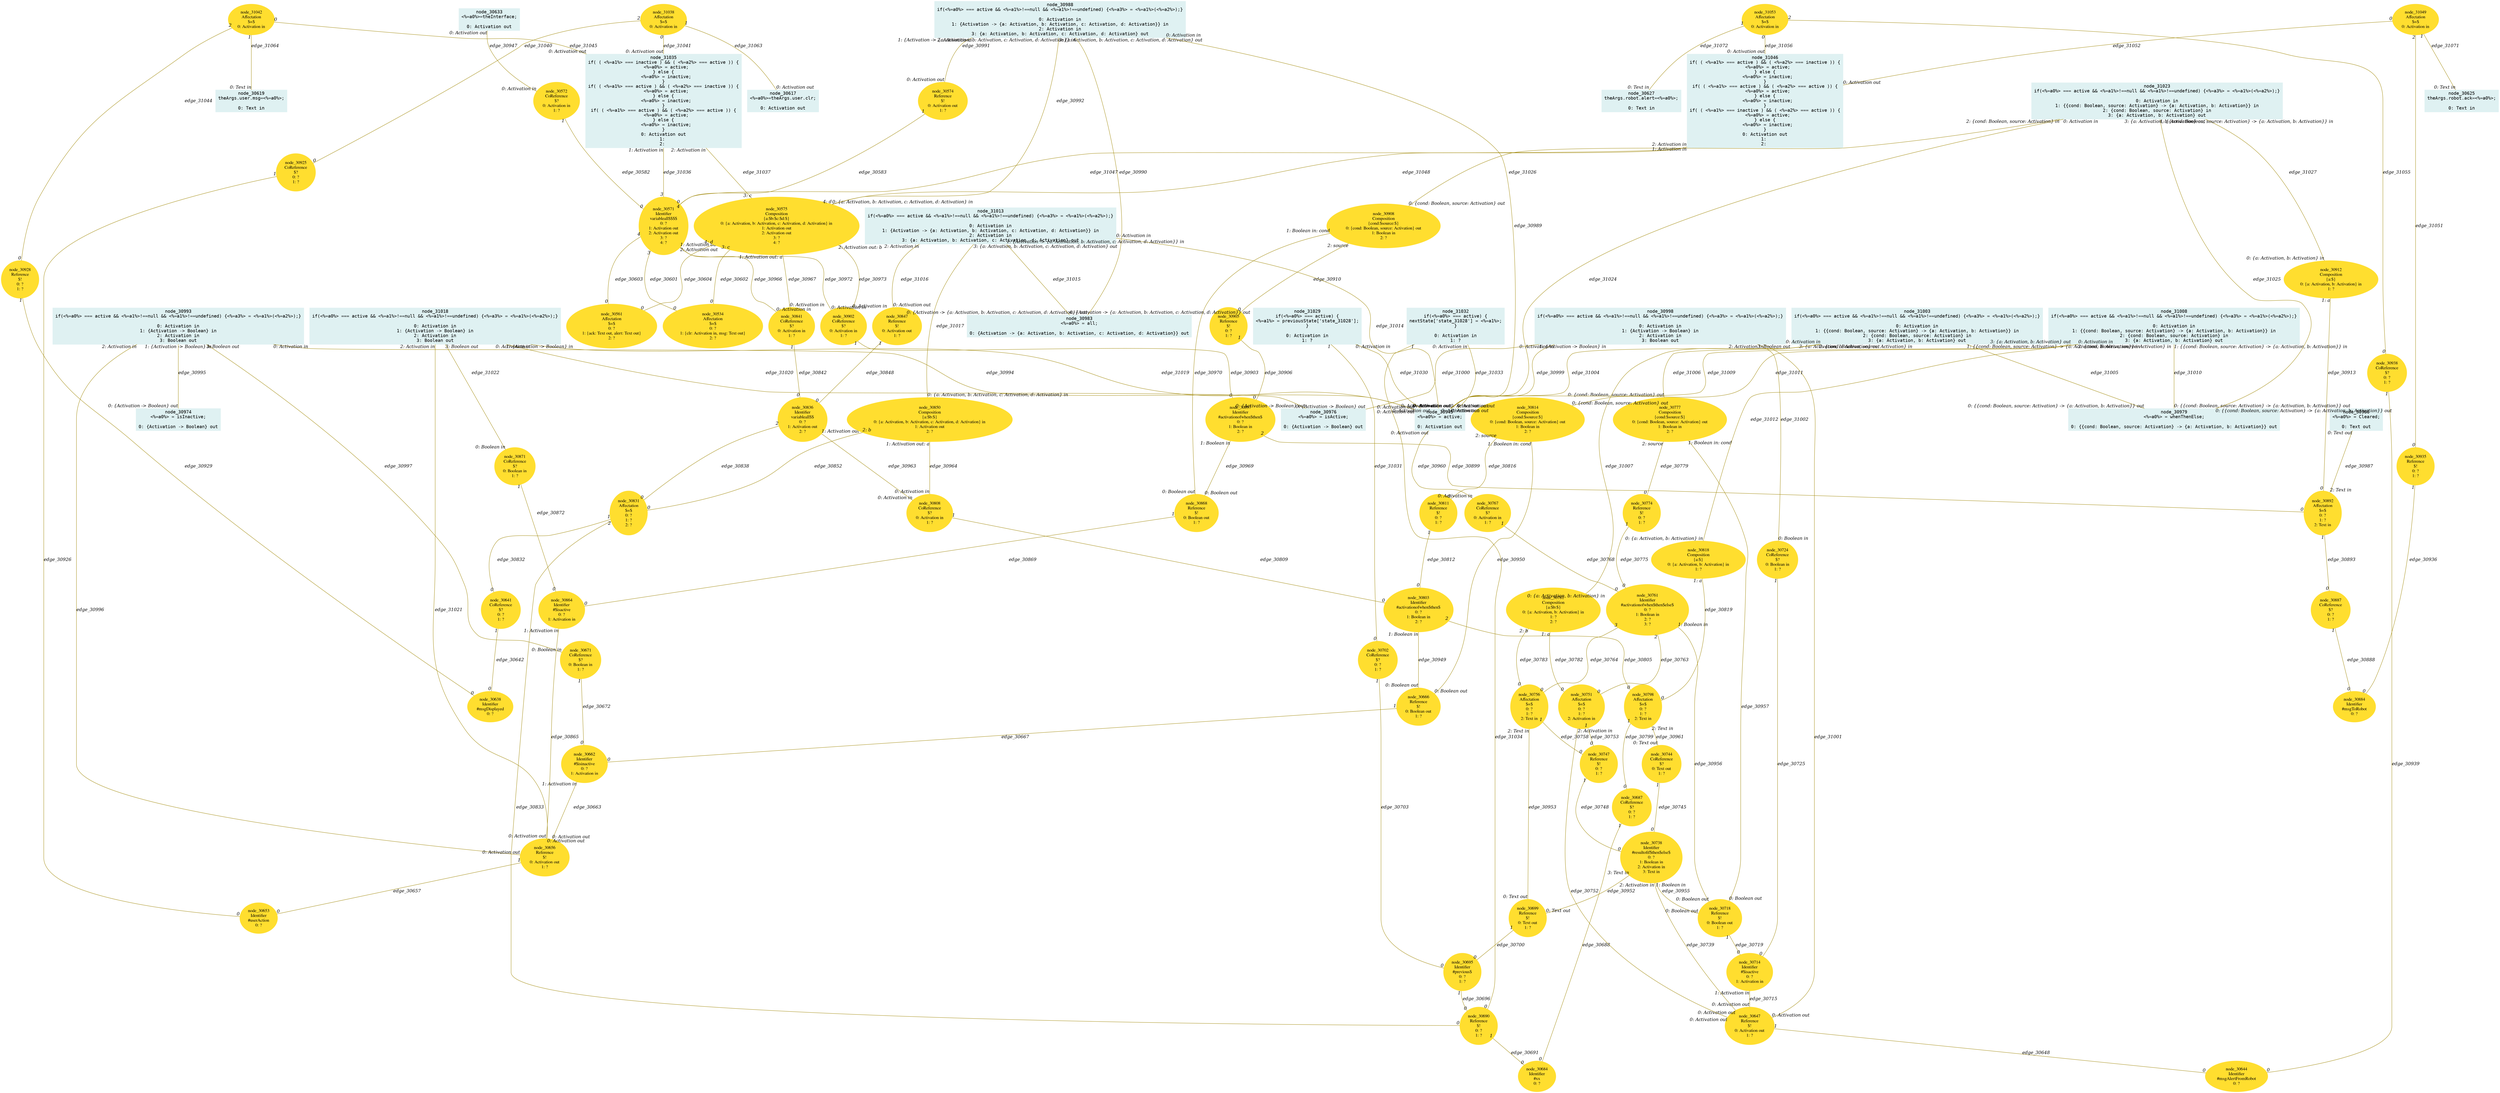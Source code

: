 digraph g{node_30534 [shape="ellipse", style="filled", color="#ffde2f", fontname="Times", label="node_30534
Affectation
$=$
0: ?
1: {clr: Activation in, msg: Text out}
2: ?" ]
node_30561 [shape="ellipse", style="filled", color="#ffde2f", fontname="Times", label="node_30561
Affectation
$=$
0: ?
1: {ack: Text out, alert: Text out}
2: ?" ]
node_30571 [shape="ellipse", style="filled", color="#ffde2f", fontname="Times", label="node_30571
Identifier
variableall$$$$
0: ?
1: Activation out
2: Activation out
3: ?
4: ?" ]
node_30572 [shape="ellipse", style="filled", color="#ffde2f", fontname="Times", label="node_30572
CoReference
$?
0: Activation in
1: ?" ]
node_30574 [shape="ellipse", style="filled", color="#ffde2f", fontname="Times", label="node_30574
Reference
$!
0: Activation out
1: ?" ]
node_30575 [shape="ellipse", style="filled", color="#ffde2f", fontname="Times", label="node_30575
Composition
{a:$b:$c:$d:$}
0: {a: Activation, b: Activation, c: Activation, d: Activation} in
1: Activation out
2: Activation out
3: ?
4: ?" ]
node_30617 [shape="box", style="filled", color="#dff1f2", fontname="Courier", label="node_30617
<%=a0%>=theArgs.user.clr;

0: Activation out" ]
node_30619 [shape="box", style="filled", color="#dff1f2", fontname="Courier", label="node_30619
theArgs.user.msg=<%=a0%>;

0: Text in" ]
node_30625 [shape="box", style="filled", color="#dff1f2", fontname="Courier", label="node_30625
theArgs.robot.ack=<%=a0%>;

0: Text in" ]
node_30627 [shape="box", style="filled", color="#dff1f2", fontname="Courier", label="node_30627
theArgs.robot.alert=<%=a0%>;

0: Text in" ]
node_30633 [shape="box", style="filled", color="#dff1f2", fontname="Courier", label="node_30633
<%=a0%>=theInterface;

0: Activation out" ]
node_30638 [shape="ellipse", style="filled", color="#ffde2f", fontname="Times", label="node_30638
Identifier
#msgDisplayed
0: ?" ]
node_30641 [shape="ellipse", style="filled", color="#ffde2f", fontname="Times", label="node_30641
CoReference
$?
0: ?
1: ?" ]
node_30644 [shape="ellipse", style="filled", color="#ffde2f", fontname="Times", label="node_30644
Identifier
#msgAlertFromRobot
0: ?" ]
node_30647 [shape="ellipse", style="filled", color="#ffde2f", fontname="Times", label="node_30647
Reference
$!
0: Activation out
1: ?" ]
node_30653 [shape="ellipse", style="filled", color="#ffde2f", fontname="Times", label="node_30653
Identifier
#userAction
0: ?" ]
node_30656 [shape="ellipse", style="filled", color="#ffde2f", fontname="Times", label="node_30656
Reference
$!
0: Activation out
1: ?" ]
node_30662 [shape="ellipse", style="filled", color="#ffde2f", fontname="Times", label="node_30662
Identifier
#$isinactive
0: ?
1: Activation in" ]
node_30666 [shape="ellipse", style="filled", color="#ffde2f", fontname="Times", label="node_30666
Reference
$!
0: Boolean out
1: ?" ]
node_30671 [shape="ellipse", style="filled", color="#ffde2f", fontname="Times", label="node_30671
CoReference
$?
0: Boolean in
1: ?" ]
node_30684 [shape="ellipse", style="filled", color="#ffde2f", fontname="Times", label="node_30684
Identifier
#xx
0: ?" ]
node_30687 [shape="ellipse", style="filled", color="#ffde2f", fontname="Times", label="node_30687
CoReference
$?
0: ?
1: ?" ]
node_30690 [shape="ellipse", style="filled", color="#ffde2f", fontname="Times", label="node_30690
Reference
$!
0: ?
1: ?" ]
node_30695 [shape="ellipse", style="filled", color="#ffde2f", fontname="Times", label="node_30695
Identifier
#previous$
0: ?
1: ?" ]
node_30699 [shape="ellipse", style="filled", color="#ffde2f", fontname="Times", label="node_30699
Reference
$!
0: Text out
1: ?" ]
node_30702 [shape="ellipse", style="filled", color="#ffde2f", fontname="Times", label="node_30702
CoReference
$?
0: ?
1: ?" ]
node_30714 [shape="ellipse", style="filled", color="#ffde2f", fontname="Times", label="node_30714
Identifier
#$isactive
0: ?
1: Activation in" ]
node_30718 [shape="ellipse", style="filled", color="#ffde2f", fontname="Times", label="node_30718
Reference
$!
0: Boolean out
1: ?" ]
node_30724 [shape="ellipse", style="filled", color="#ffde2f", fontname="Times", label="node_30724
CoReference
$?
0: Boolean in
1: ?" ]
node_30738 [shape="ellipse", style="filled", color="#ffde2f", fontname="Times", label="node_30738
Identifier
#resultofif$then$else$
0: ?
1: Boolean in
2: Activation in
3: Text in" ]
node_30744 [shape="ellipse", style="filled", color="#ffde2f", fontname="Times", label="node_30744
CoReference
$?
0: Text out
1: ?" ]
node_30747 [shape="ellipse", style="filled", color="#ffde2f", fontname="Times", label="node_30747
Reference
$!
0: ?
1: ?" ]
node_30751 [shape="ellipse", style="filled", color="#ffde2f", fontname="Times", label="node_30751
Affectation
$=$
0: ?
1: ?
2: Activation in" ]
node_30756 [shape="ellipse", style="filled", color="#ffde2f", fontname="Times", label="node_30756
Affectation
$=$
0: ?
1: ?
2: Text in" ]
node_30761 [shape="ellipse", style="filled", color="#ffde2f", fontname="Times", label="node_30761
Identifier
#activationofwhen$then$else$
0: ?
1: Boolean in
2: ?
3: ?" ]
node_30767 [shape="ellipse", style="filled", color="#ffde2f", fontname="Times", label="node_30767
CoReference
$?
0: Activation in
1: ?" ]
node_30774 [shape="ellipse", style="filled", color="#ffde2f", fontname="Times", label="node_30774
Reference
$!
0: ?
1: ?" ]
node_30777 [shape="ellipse", style="filled", color="#ffde2f", fontname="Times", label="node_30777
Composition
{cond:$source:$}
0: {cond: Boolean, source: Activation} out
1: Boolean in
2: ?" ]
node_30781 [shape="ellipse", style="filled", color="#ffde2f", fontname="Times", label="node_30781
Composition
{a:$b:$}
0: {a: Activation, b: Activation} in
1: ?
2: ?" ]
node_30798 [shape="ellipse", style="filled", color="#ffde2f", fontname="Times", label="node_30798
Affectation
$=$
0: ?
1: ?
2: Text in" ]
node_30803 [shape="ellipse", style="filled", color="#ffde2f", fontname="Times", label="node_30803
Identifier
#activationofwhen$then$
0: ?
1: Boolean in
2: ?" ]
node_30808 [shape="ellipse", style="filled", color="#ffde2f", fontname="Times", label="node_30808
CoReference
$?
0: Activation in
1: ?" ]
node_30811 [shape="ellipse", style="filled", color="#ffde2f", fontname="Times", label="node_30811
Reference
$!
0: ?
1: ?" ]
node_30814 [shape="ellipse", style="filled", color="#ffde2f", fontname="Times", label="node_30814
Composition
{cond:$source:$}
0: {cond: Boolean, source: Activation} out
1: Boolean in
2: ?" ]
node_30818 [shape="ellipse", style="filled", color="#ffde2f", fontname="Times", label="node_30818
Composition
{a:$}
0: {a: Activation, b: Activation} in
1: ?" ]
node_30831 [shape="ellipse", style="filled", color="#ffde2f", fontname="Times", label="node_30831
Affectation
$=$
0: ?
1: ?
2: ?" ]
node_30836 [shape="ellipse", style="filled", color="#ffde2f", fontname="Times", label="node_30836
Identifier
variableall$$
0: ?
1: Activation out
2: ?" ]
node_30841 [shape="ellipse", style="filled", color="#ffde2f", fontname="Times", label="node_30841
CoReference
$?
0: Activation in
1: ?" ]
node_30847 [shape="ellipse", style="filled", color="#ffde2f", fontname="Times", label="node_30847
Reference
$!
0: Activation out
1: ?" ]
node_30850 [shape="ellipse", style="filled", color="#ffde2f", fontname="Times", label="node_30850
Composition
{a:$b:$}
0: {a: Activation, b: Activation, c: Activation, d: Activation} in
1: Activation out
2: ?" ]
node_30864 [shape="ellipse", style="filled", color="#ffde2f", fontname="Times", label="node_30864
Identifier
#$isactive
0: ?
1: Activation in" ]
node_30868 [shape="ellipse", style="filled", color="#ffde2f", fontname="Times", label="node_30868
Reference
$!
0: Boolean out
1: ?" ]
node_30871 [shape="ellipse", style="filled", color="#ffde2f", fontname="Times", label="node_30871
CoReference
$?
0: Boolean in
1: ?" ]
node_30884 [shape="ellipse", style="filled", color="#ffde2f", fontname="Times", label="node_30884
Identifier
#msgToRobot
0: ?" ]
node_30887 [shape="ellipse", style="filled", color="#ffde2f", fontname="Times", label="node_30887
CoReference
$?
0: ?
1: ?" ]
node_30892 [shape="ellipse", style="filled", color="#ffde2f", fontname="Times", label="node_30892
Affectation
$=$
0: ?
1: ?
2: Text in" ]
node_30897 [shape="ellipse", style="filled", color="#ffde2f", fontname="Times", label="node_30897
Identifier
#activationofwhen$then$
0: ?
1: Boolean in
2: ?" ]
node_30902 [shape="ellipse", style="filled", color="#ffde2f", fontname="Times", label="node_30902
CoReference
$?
0: Activation in
1: ?" ]
node_30905 [shape="ellipse", style="filled", color="#ffde2f", fontname="Times", label="node_30905
Reference
$!
0: ?
1: ?" ]
node_30908 [shape="ellipse", style="filled", color="#ffde2f", fontname="Times", label="node_30908
Composition
{cond:$source:$}
0: {cond: Boolean, source: Activation} out
1: Boolean in
2: ?" ]
node_30912 [shape="ellipse", style="filled", color="#ffde2f", fontname="Times", label="node_30912
Composition
{a:$}
0: {a: Activation, b: Activation} in
1: ?" ]
node_30925 [shape="ellipse", style="filled", color="#ffde2f", fontname="Times", label="node_30925
CoReference
$?
0: ?
1: ?" ]
node_30928 [shape="ellipse", style="filled", color="#ffde2f", fontname="Times", label="node_30928
Reference
$!
0: ?
1: ?" ]
node_30935 [shape="ellipse", style="filled", color="#ffde2f", fontname="Times", label="node_30935
Reference
$!
0: ?
1: ?" ]
node_30938 [shape="ellipse", style="filled", color="#ffde2f", fontname="Times", label="node_30938
CoReference
$?
0: ?
1: ?" ]
node_30945 [shape="box", style="filled", color="#dff1f2", fontname="Courier", label="node_30945
<%=a0%> = active;

0: Activation out" ]
node_30974 [shape="box", style="filled", color="#dff1f2", fontname="Courier", label="node_30974
<%=a0%> = isInactive;

0: {Activation -> Boolean} out" ]
node_30976 [shape="box", style="filled", color="#dff1f2", fontname="Courier", label="node_30976
<%=a0%> = isActive;

0: {Activation -> Boolean} out" ]
node_30979 [shape="box", style="filled", color="#dff1f2", fontname="Courier", label="node_30979
<%=a0%> = whenThenElse;

0: {{cond: Boolean, source: Activation} -> {a: Activation, b: Activation}} out" ]
node_30983 [shape="box", style="filled", color="#dff1f2", fontname="Courier", label="node_30983
<%=a0%> = all;

0: {Activation -> {a: Activation, b: Activation, c: Activation, d: Activation}} out" ]
node_30986 [shape="box", style="filled", color="#dff1f2", fontname="Courier", label="node_30986
<%=a0%> = Cleared;

0: Text out" ]
node_30988 [shape="box", style="filled", color="#dff1f2", fontname="Courier", label="node_30988
if(<%=a0%> === active && <%=a1%>!==null && <%=a1%>!==undefined) {<%=a3%> = <%=a1%>(<%=a2%>);}

0: Activation in
1: {Activation -> {a: Activation, b: Activation, c: Activation, d: Activation}} in
2: Activation in
3: {a: Activation, b: Activation, c: Activation, d: Activation} out" ]
node_30993 [shape="box", style="filled", color="#dff1f2", fontname="Courier", label="node_30993
if(<%=a0%> === active && <%=a1%>!==null && <%=a1%>!==undefined) {<%=a3%> = <%=a1%>(<%=a2%>);}

0: Activation in
1: {Activation -> Boolean} in
2: Activation in
3: Boolean out" ]
node_30998 [shape="box", style="filled", color="#dff1f2", fontname="Courier", label="node_30998
if(<%=a0%> === active && <%=a1%>!==null && <%=a1%>!==undefined) {<%=a3%> = <%=a1%>(<%=a2%>);}

0: Activation in
1: {Activation -> Boolean} in
2: Activation in
3: Boolean out" ]
node_31003 [shape="box", style="filled", color="#dff1f2", fontname="Courier", label="node_31003
if(<%=a0%> === active && <%=a1%>!==null && <%=a1%>!==undefined) {<%=a3%> = <%=a1%>(<%=a2%>);}

0: Activation in
1: {{cond: Boolean, source: Activation} -> {a: Activation, b: Activation}} in
2: {cond: Boolean, source: Activation} in
3: {a: Activation, b: Activation} out" ]
node_31008 [shape="box", style="filled", color="#dff1f2", fontname="Courier", label="node_31008
if(<%=a0%> === active && <%=a1%>!==null && <%=a1%>!==undefined) {<%=a3%> = <%=a1%>(<%=a2%>);}

0: Activation in
1: {{cond: Boolean, source: Activation} -> {a: Activation, b: Activation}} in
2: {cond: Boolean, source: Activation} in
3: {a: Activation, b: Activation} out" ]
node_31013 [shape="box", style="filled", color="#dff1f2", fontname="Courier", label="node_31013
if(<%=a0%> === active && <%=a1%>!==null && <%=a1%>!==undefined) {<%=a3%> = <%=a1%>(<%=a2%>);}

0: Activation in
1: {Activation -> {a: Activation, b: Activation, c: Activation, d: Activation}} in
2: Activation in
3: {a: Activation, b: Activation, c: Activation, d: Activation} out" ]
node_31018 [shape="box", style="filled", color="#dff1f2", fontname="Courier", label="node_31018
if(<%=a0%> === active && <%=a1%>!==null && <%=a1%>!==undefined) {<%=a3%> = <%=a1%>(<%=a2%>);}

0: Activation in
1: {Activation -> Boolean} in
2: Activation in
3: Boolean out" ]
node_31023 [shape="box", style="filled", color="#dff1f2", fontname="Courier", label="node_31023
if(<%=a0%> === active && <%=a1%>!==null && <%=a1%>!==undefined) {<%=a3%> = <%=a1%>(<%=a2%>);}

0: Activation in
1: {{cond: Boolean, source: Activation} -> {a: Activation, b: Activation}} in
2: {cond: Boolean, source: Activation} in
3: {a: Activation, b: Activation} out" ]
node_31029 [shape="box", style="filled", color="#dff1f2", fontname="Courier", label="node_31029
if(<%=a0%> === active) {
<%=a1%> = previousState['state_31028'];
}

0: Activation in
1: ?" ]
node_31032 [shape="box", style="filled", color="#dff1f2", fontname="Courier", label="node_31032
if(<%=a0%> === active) {
nextState['state_31028'] = <%=a1%>;
}

0: Activation in
1: ?" ]
node_31035 [shape="box", style="filled", color="#dff1f2", fontname="Courier", label="node_31035
if( ( <%=a1%> === inactive ) && ( <%=a2%> === active )) {
  <%=a0%> = active;
} else {
  <%=a0%> = inactive;
}
if( ( <%=a1%> === active ) && ( <%=a2%> === inactive )) {
  <%=a0%> = active;
} else {
  <%=a0%> = inactive;
}
if( ( <%=a1%> === active ) && ( <%=a2%> === active )) {
  <%=a0%> = active;
} else {
  <%=a0%> = inactive;
}
0: Activation out
1: 
2: " ]
node_31038 [shape="ellipse", style="filled", color="#ffde2f", fontname="Times", label="node_31038
Affectation
$=$
0: Activation in" ]
node_31042 [shape="ellipse", style="filled", color="#ffde2f", fontname="Times", label="node_31042
Affectation
$=$
0: Activation in" ]
node_31046 [shape="box", style="filled", color="#dff1f2", fontname="Courier", label="node_31046
if( ( <%=a1%> === active ) && ( <%=a2%> === inactive )) {
  <%=a0%> = active;
} else {
  <%=a0%> = inactive;
}
if( ( <%=a1%> === active ) && ( <%=a2%> === active )) {
  <%=a0%> = active;
} else {
  <%=a0%> = inactive;
}
if( ( <%=a1%> === inactive ) && ( <%=a2%> === active )) {
  <%=a0%> = active;
} else {
  <%=a0%> = inactive;
}
0: Activation out
1: 
2: " ]
node_31049 [shape="ellipse", style="filled", color="#ffde2f", fontname="Times", label="node_31049
Affectation
$=$
0: Activation in" ]
node_31053 [shape="ellipse", style="filled", color="#ffde2f", fontname="Times", label="node_31053
Affectation
$=$
0: Activation in" ]
node_30572 -> node_30571 [dir=none, arrowHead=none, fontname="Times-Italic", arrowsize=1, color="#9d8400", label="edge_30582",  headlabel="0", taillabel="1" ]
node_30574 -> node_30571 [dir=none, arrowHead=none, fontname="Times-Italic", arrowsize=1, color="#9d8400", label="edge_30583",  headlabel="0", taillabel="1" ]
node_30571 -> node_30534 [dir=none, arrowHead=none, fontname="Times-Italic", arrowsize=1, color="#9d8400", label="edge_30601",  headlabel="0", taillabel="3" ]
node_30575 -> node_30534 [dir=none, arrowHead=none, fontname="Times-Italic", arrowsize=1, color="#9d8400", label="edge_30602",  headlabel="0", taillabel="3: c" ]
node_30571 -> node_30561 [dir=none, arrowHead=none, fontname="Times-Italic", arrowsize=1, color="#9d8400", label="edge_30603",  headlabel="0", taillabel="4" ]
node_30575 -> node_30561 [dir=none, arrowHead=none, fontname="Times-Italic", arrowsize=1, color="#9d8400", label="edge_30604",  headlabel="0", taillabel="4: d" ]
node_30641 -> node_30638 [dir=none, arrowHead=none, fontname="Times-Italic", arrowsize=1, color="#9d8400", label="edge_30642",  headlabel="0", taillabel="1" ]
node_30647 -> node_30644 [dir=none, arrowHead=none, fontname="Times-Italic", arrowsize=1, color="#9d8400", label="edge_30648",  headlabel="0", taillabel="1" ]
node_30656 -> node_30653 [dir=none, arrowHead=none, fontname="Times-Italic", arrowsize=1, color="#9d8400", label="edge_30657",  headlabel="0", taillabel="1" ]
node_30662 -> node_30656 [dir=none, arrowHead=none, fontname="Times-Italic", arrowsize=1, color="#9d8400", label="edge_30663",  headlabel="0: Activation out", taillabel="1: Activation in" ]
node_30666 -> node_30662 [dir=none, arrowHead=none, fontname="Times-Italic", arrowsize=1, color="#9d8400", label="edge_30667",  headlabel="0", taillabel="1" ]
node_30671 -> node_30662 [dir=none, arrowHead=none, fontname="Times-Italic", arrowsize=1, color="#9d8400", label="edge_30672",  headlabel="0", taillabel="1" ]
node_30687 -> node_30684 [dir=none, arrowHead=none, fontname="Times-Italic", arrowsize=1, color="#9d8400", label="edge_30688",  headlabel="0", taillabel="1" ]
node_30690 -> node_30684 [dir=none, arrowHead=none, fontname="Times-Italic", arrowsize=1, color="#9d8400", label="edge_30691",  headlabel="0", taillabel="1" ]
node_30695 -> node_30690 [dir=none, arrowHead=none, fontname="Times-Italic", arrowsize=1, color="#9d8400", label="edge_30696",  headlabel="0", taillabel="1" ]
node_30699 -> node_30695 [dir=none, arrowHead=none, fontname="Times-Italic", arrowsize=1, color="#9d8400", label="edge_30700",  headlabel="0", taillabel="1" ]
node_30702 -> node_30695 [dir=none, arrowHead=none, fontname="Times-Italic", arrowsize=1, color="#9d8400", label="edge_30703",  headlabel="0", taillabel="1" ]
node_30714 -> node_30647 [dir=none, arrowHead=none, fontname="Times-Italic", arrowsize=1, color="#9d8400", label="edge_30715",  headlabel="0: Activation out", taillabel="1: Activation in" ]
node_30718 -> node_30714 [dir=none, arrowHead=none, fontname="Times-Italic", arrowsize=1, color="#9d8400", label="edge_30719",  headlabel="0", taillabel="1" ]
node_30724 -> node_30714 [dir=none, arrowHead=none, fontname="Times-Italic", arrowsize=1, color="#9d8400", label="edge_30725",  headlabel="0", taillabel="1" ]
node_30738 -> node_30647 [dir=none, arrowHead=none, fontname="Times-Italic", arrowsize=1, color="#9d8400", label="edge_30739",  headlabel="0: Activation out", taillabel="2: Activation in" ]
node_30744 -> node_30738 [dir=none, arrowHead=none, fontname="Times-Italic", arrowsize=1, color="#9d8400", label="edge_30745",  headlabel="0", taillabel="1" ]
node_30747 -> node_30738 [dir=none, arrowHead=none, fontname="Times-Italic", arrowsize=1, color="#9d8400", label="edge_30748",  headlabel="0", taillabel="1" ]
node_30751 -> node_30647 [dir=none, arrowHead=none, fontname="Times-Italic", arrowsize=1, color="#9d8400", label="edge_30752",  headlabel="0: Activation out", taillabel="2: Activation in" ]
node_30751 -> node_30747 [dir=none, arrowHead=none, fontname="Times-Italic", arrowsize=1, color="#9d8400", label="edge_30753",  headlabel="0", taillabel="1" ]
node_30756 -> node_30747 [dir=none, arrowHead=none, fontname="Times-Italic", arrowsize=1, color="#9d8400", label="edge_30758",  headlabel="0", taillabel="1" ]
node_30761 -> node_30751 [dir=none, arrowHead=none, fontname="Times-Italic", arrowsize=1, color="#9d8400", label="edge_30763",  headlabel="0", taillabel="2" ]
node_30761 -> node_30756 [dir=none, arrowHead=none, fontname="Times-Italic", arrowsize=1, color="#9d8400", label="edge_30764",  headlabel="0", taillabel="3" ]
node_30767 -> node_30761 [dir=none, arrowHead=none, fontname="Times-Italic", arrowsize=1, color="#9d8400", label="edge_30768",  headlabel="0", taillabel="1" ]
node_30774 -> node_30761 [dir=none, arrowHead=none, fontname="Times-Italic", arrowsize=1, color="#9d8400", label="edge_30775",  headlabel="0", taillabel="1" ]
node_30777 -> node_30774 [dir=none, arrowHead=none, fontname="Times-Italic", arrowsize=1, color="#9d8400", label="edge_30779",  headlabel="0", taillabel="2: source" ]
node_30781 -> node_30751 [dir=none, arrowHead=none, fontname="Times-Italic", arrowsize=1, color="#9d8400", label="edge_30782",  headlabel="0", taillabel="1: a" ]
node_30781 -> node_30756 [dir=none, arrowHead=none, fontname="Times-Italic", arrowsize=1, color="#9d8400", label="edge_30783",  headlabel="0", taillabel="2: b" ]
node_30798 -> node_30687 [dir=none, arrowHead=none, fontname="Times-Italic", arrowsize=1, color="#9d8400", label="edge_30799",  headlabel="0", taillabel="1" ]
node_30803 -> node_30798 [dir=none, arrowHead=none, fontname="Times-Italic", arrowsize=1, color="#9d8400", label="edge_30805",  headlabel="0", taillabel="2" ]
node_30808 -> node_30803 [dir=none, arrowHead=none, fontname="Times-Italic", arrowsize=1, color="#9d8400", label="edge_30809",  headlabel="0", taillabel="1" ]
node_30811 -> node_30803 [dir=none, arrowHead=none, fontname="Times-Italic", arrowsize=1, color="#9d8400", label="edge_30812",  headlabel="0", taillabel="1" ]
node_30814 -> node_30811 [dir=none, arrowHead=none, fontname="Times-Italic", arrowsize=1, color="#9d8400", label="edge_30816",  headlabel="0", taillabel="2: source" ]
node_30818 -> node_30798 [dir=none, arrowHead=none, fontname="Times-Italic", arrowsize=1, color="#9d8400", label="edge_30819",  headlabel="0", taillabel="1: a" ]
node_30831 -> node_30641 [dir=none, arrowHead=none, fontname="Times-Italic", arrowsize=1, color="#9d8400", label="edge_30832",  headlabel="0", taillabel="1" ]
node_30831 -> node_30690 [dir=none, arrowHead=none, fontname="Times-Italic", arrowsize=1, color="#9d8400", label="edge_30833",  headlabel="0", taillabel="2" ]
node_30836 -> node_30831 [dir=none, arrowHead=none, fontname="Times-Italic", arrowsize=1, color="#9d8400", label="edge_30838",  headlabel="0", taillabel="2" ]
node_30841 -> node_30836 [dir=none, arrowHead=none, fontname="Times-Italic", arrowsize=1, color="#9d8400", label="edge_30842",  headlabel="0", taillabel="1" ]
node_30847 -> node_30836 [dir=none, arrowHead=none, fontname="Times-Italic", arrowsize=1, color="#9d8400", label="edge_30848",  headlabel="0", taillabel="1" ]
node_30850 -> node_30831 [dir=none, arrowHead=none, fontname="Times-Italic", arrowsize=1, color="#9d8400", label="edge_30852",  headlabel="0", taillabel="2: b" ]
node_30864 -> node_30656 [dir=none, arrowHead=none, fontname="Times-Italic", arrowsize=1, color="#9d8400", label="edge_30865",  headlabel="0: Activation out", taillabel="1: Activation in" ]
node_30868 -> node_30864 [dir=none, arrowHead=none, fontname="Times-Italic", arrowsize=1, color="#9d8400", label="edge_30869",  headlabel="0", taillabel="1" ]
node_30871 -> node_30864 [dir=none, arrowHead=none, fontname="Times-Italic", arrowsize=1, color="#9d8400", label="edge_30872",  headlabel="0", taillabel="1" ]
node_30887 -> node_30884 [dir=none, arrowHead=none, fontname="Times-Italic", arrowsize=1, color="#9d8400", label="edge_30888",  headlabel="0", taillabel="1" ]
node_30892 -> node_30887 [dir=none, arrowHead=none, fontname="Times-Italic", arrowsize=1, color="#9d8400", label="edge_30893",  headlabel="0", taillabel="1" ]
node_30897 -> node_30892 [dir=none, arrowHead=none, fontname="Times-Italic", arrowsize=1, color="#9d8400", label="edge_30899",  headlabel="0", taillabel="2" ]
node_30902 -> node_30897 [dir=none, arrowHead=none, fontname="Times-Italic", arrowsize=1, color="#9d8400", label="edge_30903",  headlabel="0", taillabel="1" ]
node_30905 -> node_30897 [dir=none, arrowHead=none, fontname="Times-Italic", arrowsize=1, color="#9d8400", label="edge_30906",  headlabel="0", taillabel="1" ]
node_30908 -> node_30905 [dir=none, arrowHead=none, fontname="Times-Italic", arrowsize=1, color="#9d8400", label="edge_30910",  headlabel="0", taillabel="2: source" ]
node_30912 -> node_30892 [dir=none, arrowHead=none, fontname="Times-Italic", arrowsize=1, color="#9d8400", label="edge_30913",  headlabel="0", taillabel="1: a" ]
node_30925 -> node_30653 [dir=none, arrowHead=none, fontname="Times-Italic", arrowsize=1, color="#9d8400", label="edge_30926",  headlabel="0", taillabel="1" ]
node_30928 -> node_30638 [dir=none, arrowHead=none, fontname="Times-Italic", arrowsize=1, color="#9d8400", label="edge_30929",  headlabel="0", taillabel="1" ]
node_30935 -> node_30884 [dir=none, arrowHead=none, fontname="Times-Italic", arrowsize=1, color="#9d8400", label="edge_30936",  headlabel="0", taillabel="1" ]
node_30938 -> node_30644 [dir=none, arrowHead=none, fontname="Times-Italic", arrowsize=1, color="#9d8400", label="edge_30939",  headlabel="0", taillabel="1" ]
node_30633 -> node_30572 [dir=none, arrowHead=none, fontname="Times-Italic", arrowsize=1, color="#9d8400", label="edge_30947",  headlabel="0: Activation in", taillabel="0: Activation out" ]
node_30803 -> node_30666 [dir=none, arrowHead=none, fontname="Times-Italic", arrowsize=1, color="#9d8400", label="edge_30949",  headlabel="0: Boolean out", taillabel="1: Boolean in" ]
node_30814 -> node_30666 [dir=none, arrowHead=none, fontname="Times-Italic", arrowsize=1, color="#9d8400", label="edge_30950",  headlabel="0: Boolean out", taillabel="1: Boolean in: cond" ]
node_30738 -> node_30699 [dir=none, arrowHead=none, fontname="Times-Italic", arrowsize=1, color="#9d8400", label="edge_30952",  headlabel="0: Text out", taillabel="3: Text in" ]
node_30756 -> node_30699 [dir=none, arrowHead=none, fontname="Times-Italic", arrowsize=1, color="#9d8400", label="edge_30953",  headlabel="0: Text out", taillabel="2: Text in" ]
node_30738 -> node_30718 [dir=none, arrowHead=none, fontname="Times-Italic", arrowsize=1, color="#9d8400", label="edge_30955",  headlabel="0: Boolean out", taillabel="1: Boolean in" ]
node_30761 -> node_30718 [dir=none, arrowHead=none, fontname="Times-Italic", arrowsize=1, color="#9d8400", label="edge_30956",  headlabel="0: Boolean out", taillabel="1: Boolean in" ]
node_30777 -> node_30718 [dir=none, arrowHead=none, fontname="Times-Italic", arrowsize=1, color="#9d8400", label="edge_30957",  headlabel="0: Boolean out", taillabel="1: Boolean in: cond" ]
node_30945 -> node_30767 [dir=none, arrowHead=none, fontname="Times-Italic", arrowsize=1, color="#9d8400", label="edge_30960",  headlabel="0: Activation in", taillabel="0: Activation out" ]
node_30798 -> node_30744 [dir=none, arrowHead=none, fontname="Times-Italic", arrowsize=1, color="#9d8400", label="edge_30961",  headlabel="0: Text out", taillabel="2: Text in" ]
node_30836 -> node_30808 [dir=none, arrowHead=none, fontname="Times-Italic", arrowsize=1, color="#9d8400", label="edge_30963",  headlabel="0: Activation in", taillabel="1: Activation out" ]
node_30850 -> node_30808 [dir=none, arrowHead=none, fontname="Times-Italic", arrowsize=1, color="#9d8400", label="edge_30964",  headlabel="0: Activation in", taillabel="1: Activation out: a" ]
node_30571 -> node_30841 [dir=none, arrowHead=none, fontname="Times-Italic", arrowsize=1, color="#9d8400", label="edge_30966",  headlabel="0: Activation in", taillabel="1: Activation out" ]
node_30575 -> node_30841 [dir=none, arrowHead=none, fontname="Times-Italic", arrowsize=1, color="#9d8400", label="edge_30967",  headlabel="0: Activation in", taillabel="1: Activation out: a" ]
node_30897 -> node_30868 [dir=none, arrowHead=none, fontname="Times-Italic", arrowsize=1, color="#9d8400", label="edge_30969",  headlabel="0: Boolean out", taillabel="1: Boolean in" ]
node_30908 -> node_30868 [dir=none, arrowHead=none, fontname="Times-Italic", arrowsize=1, color="#9d8400", label="edge_30970",  headlabel="0: Boolean out", taillabel="1: Boolean in: cond" ]
node_30571 -> node_30902 [dir=none, arrowHead=none, fontname="Times-Italic", arrowsize=1, color="#9d8400", label="edge_30972",  headlabel="0: Activation in", taillabel="2: Activation out" ]
node_30575 -> node_30902 [dir=none, arrowHead=none, fontname="Times-Italic", arrowsize=1, color="#9d8400", label="edge_30973",  headlabel="0: Activation in", taillabel="2: Activation out: b" ]
node_30986 -> node_30892 [dir=none, arrowHead=none, fontname="Times-Italic", arrowsize=1, color="#9d8400", label="edge_30987",  headlabel="2: Text in", taillabel="0: Text out" ]
node_30988 -> node_30945 [dir=none, arrowHead=none, fontname="Times-Italic", arrowsize=1, color="#9d8400", label="edge_30989",  headlabel="0: Activation out", taillabel="0: Activation in" ]
node_30988 -> node_30983 [dir=none, arrowHead=none, fontname="Times-Italic", arrowsize=1, color="#9d8400", label="edge_30990",  headlabel="0: {Activation -> {a: Activation, b: Activation, c: Activation, d: Activation}} out", taillabel="1: {Activation -> {a: Activation, b: Activation, c: Activation, d: Activation}} in" ]
node_30988 -> node_30574 [dir=none, arrowHead=none, fontname="Times-Italic", arrowsize=1, color="#9d8400", label="edge_30991",  headlabel="0: Activation out", taillabel="2: Activation in" ]
node_30988 -> node_30575 [dir=none, arrowHead=none, fontname="Times-Italic", arrowsize=1, color="#9d8400", label="edge_30992",  headlabel="0: {a: Activation, b: Activation, c: Activation, d: Activation} in", taillabel="3: {a: Activation, b: Activation, c: Activation, d: Activation} out" ]
node_30993 -> node_30945 [dir=none, arrowHead=none, fontname="Times-Italic", arrowsize=1, color="#9d8400", label="edge_30994",  headlabel="0: Activation out", taillabel="0: Activation in" ]
node_30993 -> node_30974 [dir=none, arrowHead=none, fontname="Times-Italic", arrowsize=1, color="#9d8400", label="edge_30995",  headlabel="0: {Activation -> Boolean} out", taillabel="1: {Activation -> Boolean} in" ]
node_30993 -> node_30656 [dir=none, arrowHead=none, fontname="Times-Italic", arrowsize=1, color="#9d8400", label="edge_30996",  headlabel="0: Activation out", taillabel="2: Activation in" ]
node_30993 -> node_30671 [dir=none, arrowHead=none, fontname="Times-Italic", arrowsize=1, color="#9d8400", label="edge_30997",  headlabel="0: Boolean in", taillabel="3: Boolean out" ]
node_30998 -> node_30945 [dir=none, arrowHead=none, fontname="Times-Italic", arrowsize=1, color="#9d8400", label="edge_30999",  headlabel="0: Activation out", taillabel="0: Activation in" ]
node_30998 -> node_30976 [dir=none, arrowHead=none, fontname="Times-Italic", arrowsize=1, color="#9d8400", label="edge_31000",  headlabel="0: {Activation -> Boolean} out", taillabel="1: {Activation -> Boolean} in" ]
node_30998 -> node_30647 [dir=none, arrowHead=none, fontname="Times-Italic", arrowsize=1, color="#9d8400", label="edge_31001",  headlabel="0: Activation out", taillabel="2: Activation in" ]
node_30998 -> node_30724 [dir=none, arrowHead=none, fontname="Times-Italic", arrowsize=1, color="#9d8400", label="edge_31002",  headlabel="0: Boolean in", taillabel="3: Boolean out" ]
node_31003 -> node_30945 [dir=none, arrowHead=none, fontname="Times-Italic", arrowsize=1, color="#9d8400", label="edge_31004",  headlabel="0: Activation out", taillabel="0: Activation in" ]
node_31003 -> node_30979 [dir=none, arrowHead=none, fontname="Times-Italic", arrowsize=1, color="#9d8400", label="edge_31005",  headlabel="0: {{cond: Boolean, source: Activation} -> {a: Activation, b: Activation}} out", taillabel="1: {{cond: Boolean, source: Activation} -> {a: Activation, b: Activation}} in" ]
node_31003 -> node_30777 [dir=none, arrowHead=none, fontname="Times-Italic", arrowsize=1, color="#9d8400", label="edge_31006",  headlabel="0: {cond: Boolean, source: Activation} out", taillabel="2: {cond: Boolean, source: Activation} in" ]
node_31003 -> node_30781 [dir=none, arrowHead=none, fontname="Times-Italic", arrowsize=1, color="#9d8400", label="edge_31007",  headlabel="0: {a: Activation, b: Activation} in", taillabel="3: {a: Activation, b: Activation} out" ]
node_31008 -> node_30945 [dir=none, arrowHead=none, fontname="Times-Italic", arrowsize=1, color="#9d8400", label="edge_31009",  headlabel="0: Activation out", taillabel="0: Activation in" ]
node_31008 -> node_30979 [dir=none, arrowHead=none, fontname="Times-Italic", arrowsize=1, color="#9d8400", label="edge_31010",  headlabel="0: {{cond: Boolean, source: Activation} -> {a: Activation, b: Activation}} out", taillabel="1: {{cond: Boolean, source: Activation} -> {a: Activation, b: Activation}} in" ]
node_31008 -> node_30814 [dir=none, arrowHead=none, fontname="Times-Italic", arrowsize=1, color="#9d8400", label="edge_31011",  headlabel="0: {cond: Boolean, source: Activation} out", taillabel="2: {cond: Boolean, source: Activation} in" ]
node_31008 -> node_30818 [dir=none, arrowHead=none, fontname="Times-Italic", arrowsize=1, color="#9d8400", label="edge_31012",  headlabel="0: {a: Activation, b: Activation} in", taillabel="3: {a: Activation, b: Activation} out" ]
node_31013 -> node_30945 [dir=none, arrowHead=none, fontname="Times-Italic", arrowsize=1, color="#9d8400", label="edge_31014",  headlabel="0: Activation out", taillabel="0: Activation in" ]
node_31013 -> node_30983 [dir=none, arrowHead=none, fontname="Times-Italic", arrowsize=1, color="#9d8400", label="edge_31015",  headlabel="0: {Activation -> {a: Activation, b: Activation, c: Activation, d: Activation}} out", taillabel="1: {Activation -> {a: Activation, b: Activation, c: Activation, d: Activation}} in" ]
node_31013 -> node_30847 [dir=none, arrowHead=none, fontname="Times-Italic", arrowsize=1, color="#9d8400", label="edge_31016",  headlabel="0: Activation out", taillabel="2: Activation in" ]
node_31013 -> node_30850 [dir=none, arrowHead=none, fontname="Times-Italic", arrowsize=1, color="#9d8400", label="edge_31017",  headlabel="0: {a: Activation, b: Activation, c: Activation, d: Activation} in", taillabel="3: {a: Activation, b: Activation, c: Activation, d: Activation} out" ]
node_31018 -> node_30945 [dir=none, arrowHead=none, fontname="Times-Italic", arrowsize=1, color="#9d8400", label="edge_31019",  headlabel="0: Activation out", taillabel="0: Activation in" ]
node_31018 -> node_30976 [dir=none, arrowHead=none, fontname="Times-Italic", arrowsize=1, color="#9d8400", label="edge_31020",  headlabel="0: {Activation -> Boolean} out", taillabel="1: {Activation -> Boolean} in" ]
node_31018 -> node_30656 [dir=none, arrowHead=none, fontname="Times-Italic", arrowsize=1, color="#9d8400", label="edge_31021",  headlabel="0: Activation out", taillabel="2: Activation in" ]
node_31018 -> node_30871 [dir=none, arrowHead=none, fontname="Times-Italic", arrowsize=1, color="#9d8400", label="edge_31022",  headlabel="0: Boolean in", taillabel="3: Boolean out" ]
node_31023 -> node_30945 [dir=none, arrowHead=none, fontname="Times-Italic", arrowsize=1, color="#9d8400", label="edge_31024",  headlabel="0: Activation out", taillabel="0: Activation in" ]
node_31023 -> node_30979 [dir=none, arrowHead=none, fontname="Times-Italic", arrowsize=1, color="#9d8400", label="edge_31025",  headlabel="0: {{cond: Boolean, source: Activation} -> {a: Activation, b: Activation}} out", taillabel="1: {{cond: Boolean, source: Activation} -> {a: Activation, b: Activation}} in" ]
node_31023 -> node_30908 [dir=none, arrowHead=none, fontname="Times-Italic", arrowsize=1, color="#9d8400", label="edge_31026",  headlabel="0: {cond: Boolean, source: Activation} out", taillabel="2: {cond: Boolean, source: Activation} in" ]
node_31023 -> node_30912 [dir=none, arrowHead=none, fontname="Times-Italic", arrowsize=1, color="#9d8400", label="edge_31027",  headlabel="0: {a: Activation, b: Activation} in", taillabel="3: {a: Activation, b: Activation} out" ]
node_31029 -> node_30945 [dir=none, arrowHead=none, fontname="Times-Italic", arrowsize=1, color="#9d8400", label="edge_31030",  headlabel="0: Activation out", taillabel="0: Activation in" ]
node_31029 -> node_30702 [dir=none, arrowHead=none, fontname="Times-Italic", arrowsize=1, color="#9d8400", label="edge_31031",  headlabel="0", taillabel="1" ]
node_31032 -> node_30945 [dir=none, arrowHead=none, fontname="Times-Italic", arrowsize=1, color="#9d8400", label="edge_31033",  headlabel="0: Activation out", taillabel="0: Activation in" ]
node_31032 -> node_30690 [dir=none, arrowHead=none, fontname="Times-Italic", arrowsize=1, color="#9d8400", label="edge_31034",  headlabel="0", taillabel="1" ]
node_31035 -> node_30571 [dir=none, arrowHead=none, fontname="Times-Italic", arrowsize=1, color="#9d8400", label="edge_31036",  headlabel="3", taillabel="1: Activation in" ]
node_31035 -> node_30575 [dir=none, arrowHead=none, fontname="Times-Italic", arrowsize=1, color="#9d8400", label="edge_31037",  headlabel="3: c", taillabel="2: Activation in" ]
node_31038 -> node_30925 [dir=none, arrowHead=none, fontname="Times-Italic", arrowsize=1, color="#9d8400", label="edge_31040",  headlabel="0", taillabel="2" ]
node_31038 -> node_31035 [dir=none, arrowHead=none, fontname="Times-Italic", arrowsize=1, color="#9d8400", label="edge_31041",  headlabel="0: Activation out", taillabel="0" ]
node_31042 -> node_30928 [dir=none, arrowHead=none, fontname="Times-Italic", arrowsize=1, color="#9d8400", label="edge_31044",  headlabel="0", taillabel="2" ]
node_31042 -> node_31035 [dir=none, arrowHead=none, fontname="Times-Italic", arrowsize=1, color="#9d8400", label="edge_31045",  headlabel="0: Activation out", taillabel="0" ]
node_31046 -> node_30571 [dir=none, arrowHead=none, fontname="Times-Italic", arrowsize=1, color="#9d8400", label="edge_31047",  headlabel="4", taillabel="1: Activation in" ]
node_31046 -> node_30575 [dir=none, arrowHead=none, fontname="Times-Italic", arrowsize=1, color="#9d8400", label="edge_31048",  headlabel="4: d", taillabel="2: Activation in" ]
node_31049 -> node_30935 [dir=none, arrowHead=none, fontname="Times-Italic", arrowsize=1, color="#9d8400", label="edge_31051",  headlabel="0", taillabel="2" ]
node_31049 -> node_31046 [dir=none, arrowHead=none, fontname="Times-Italic", arrowsize=1, color="#9d8400", label="edge_31052",  headlabel="0: Activation out", taillabel="0" ]
node_31053 -> node_30938 [dir=none, arrowHead=none, fontname="Times-Italic", arrowsize=1, color="#9d8400", label="edge_31055",  headlabel="0", taillabel="2" ]
node_31053 -> node_31046 [dir=none, arrowHead=none, fontname="Times-Italic", arrowsize=1, color="#9d8400", label="edge_31056",  headlabel="0: Activation out", taillabel="0" ]
node_31038 -> node_30617 [dir=none, arrowHead=none, fontname="Times-Italic", arrowsize=1, color="#9d8400", label="edge_31063",  headlabel="0: Activation out", taillabel="1" ]
node_31042 -> node_30619 [dir=none, arrowHead=none, fontname="Times-Italic", arrowsize=1, color="#9d8400", label="edge_31064",  headlabel="0: Text in", taillabel="1" ]
node_31049 -> node_30625 [dir=none, arrowHead=none, fontname="Times-Italic", arrowsize=1, color="#9d8400", label="edge_31071",  headlabel="0: Text in", taillabel="1" ]
node_31053 -> node_30627 [dir=none, arrowHead=none, fontname="Times-Italic", arrowsize=1, color="#9d8400", label="edge_31072",  headlabel="0: Text in", taillabel="1" ]
}